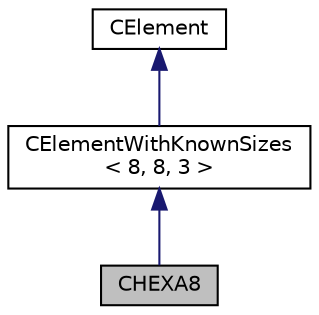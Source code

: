 digraph "CHEXA8"
{
  edge [fontname="Helvetica",fontsize="10",labelfontname="Helvetica",labelfontsize="10"];
  node [fontname="Helvetica",fontsize="10",shape=record];
  Node0 [label="CHEXA8",height=0.2,width=0.4,color="black", fillcolor="grey75", style="filled", fontcolor="black"];
  Node1 -> Node0 [dir="back",color="midnightblue",fontsize="10",style="solid",fontname="Helvetica"];
  Node1 [label="CElementWithKnownSizes\l\< 8, 8, 3 \>",height=0.2,width=0.4,color="black", fillcolor="white", style="filled",URL="$class_c_element_with_known_sizes.html"];
  Node2 -> Node1 [dir="back",color="midnightblue",fontsize="10",style="solid",fontname="Helvetica"];
  Node2 [label="CElement",height=0.2,width=0.4,color="black", fillcolor="white", style="filled",URL="$class_c_element.html",tooltip="Abstract class for defining finite elements. "];
}
